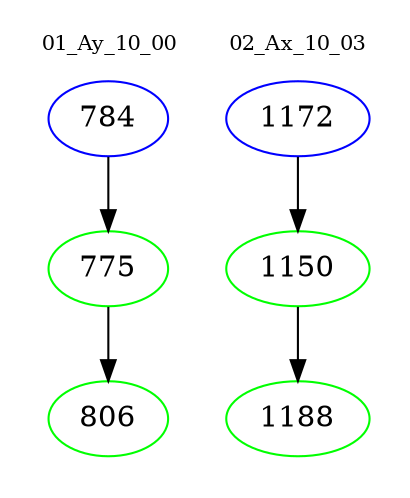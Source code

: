 digraph{
subgraph cluster_0 {
color = white
label = "01_Ay_10_00";
fontsize=10;
T0_784 [label="784", color="blue"]
T0_784 -> T0_775 [color="black"]
T0_775 [label="775", color="green"]
T0_775 -> T0_806 [color="black"]
T0_806 [label="806", color="green"]
}
subgraph cluster_1 {
color = white
label = "02_Ax_10_03";
fontsize=10;
T1_1172 [label="1172", color="blue"]
T1_1172 -> T1_1150 [color="black"]
T1_1150 [label="1150", color="green"]
T1_1150 -> T1_1188 [color="black"]
T1_1188 [label="1188", color="green"]
}
}
